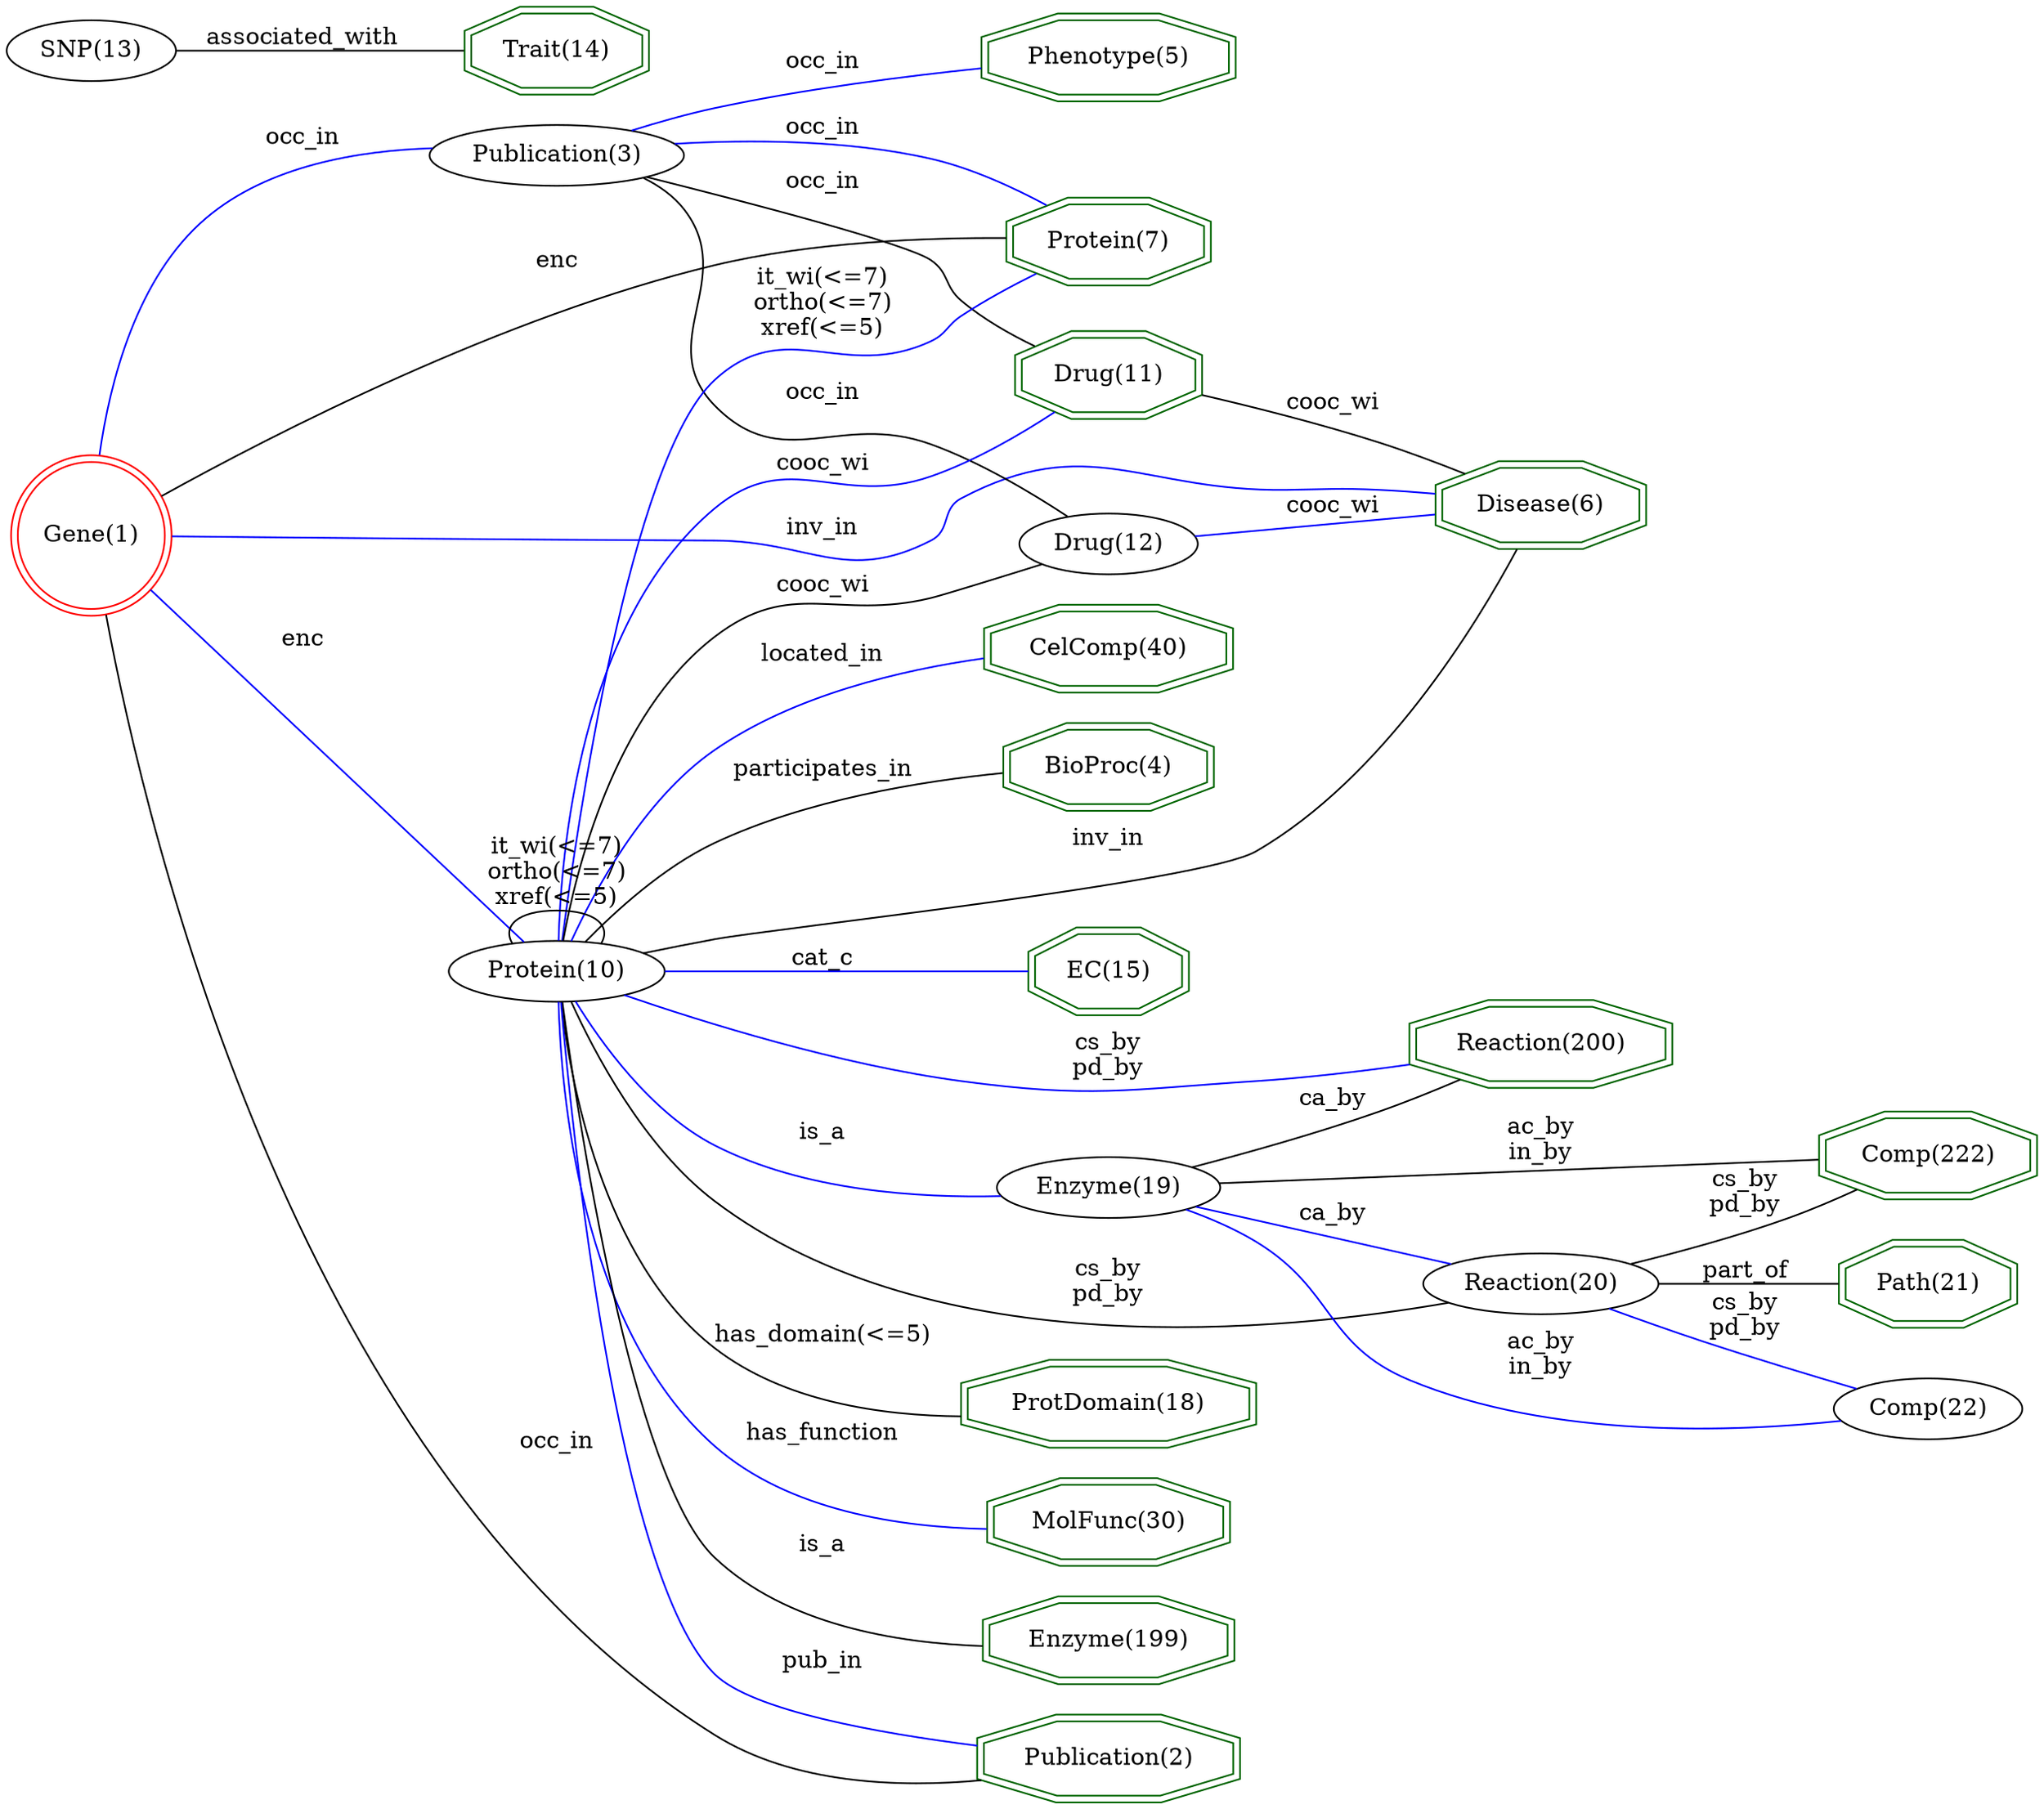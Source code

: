 digraph {
	graph [_draw_="c 9 -#fffffe00 C 7 -#ffffff P 4 0 0 0 1017 1043.44 1017 1043.44 0 ",
		bb="0,0,1043.4,1017",
		dpi=96,
		rankdir=LR,
		xdotversion=1.7
	];
	node [label="\N"];
	"EC(15)"	[_draw_="c 7 -#006400 p 8 585.35 264.54 585.35 279.46 562.33 290 529.77 290 506.75 279.46 506.75 264.54 529.77 254 562.33 254 c 7 -#006400 \
p 8 589.34 261.97 589.34 282.03 563.2 294 528.9 294 502.76 282.03 502.76 261.97 528.9 250 563.2 250 ",
		_ldraw_="F 14 11 -Times-Roman c 7 -#000000 T 546.05 268.3 0 40 6 -EC(15) ",
		color=darkgreen,
		height=0.61111,
		pos="546.05,272",
		shape=doubleoctagon,
		width=1.2054];
	"Comp(222)"	[_draw_="c 7 -#006400 p 8 1039.23 250.54 1039.23 265.46 1006.39 276 959.93 276 927.08 265.46 927.08 250.54 959.93 240 1006.39 240 c 7 -#006400 \
p 8 1043.22 247.62 1043.22 268.38 1007.01 280 959.31 280 923.1 268.38 923.1 247.62 959.31 236 1007.01 236 ",
		_ldraw_="F 14 11 -Times-Roman c 7 -#000000 T 983.16 254.3 0 64 9 -Comp(222) ",
		color=darkgreen,
		height=0.61111,
		pos="983.16,258",
		shape=doubleoctagon,
		width=1.6744];
	"Disease(6)"	[_draw_="c 7 -#006400 p 8 828.86 710.54 828.86 725.46 798.34 736 755.17 736 724.64 725.46 724.64 710.54 755.17 700 798.34 700 c 7 -#006400 \
p 8 832.87 707.69 832.87 728.31 799.01 740 754.49 740 720.63 728.31 720.63 707.69 754.49 696 799.01 696 ",
		_ldraw_="F 14 11 -Times-Roman c 7 -#000000 T 776.75 714.3 0 58 10 -Disease(6) ",
		color=darkgreen,
		height=0.61111,
		pos="776.75,718",
		shape=doubleoctagon,
		width=1.5572];
	"Phenotype(5)"	[_draw_="c 7 -#006400 p 8 608.77 987.54 608.77 1002.46 572.03 1013 520.07 1013 483.34 1002.46 483.34 987.54 520.07 977 572.03 977 c 7 -#006400 \
p 8 612.77 984.53 612.77 1005.47 572.59 1017 519.51 1017 479.33 1005.47 479.33 984.53 519.51 973 572.59 973 ",
		_ldraw_="F 14 11 -Times-Roman c 7 -#000000 T 546.05 991.3 0 73 12 -Phenotype(5) ",
		color=darkgreen,
		height=0.61111,
		pos="546.05,995",
		shape=doubleoctagon,
		width=1.8503];
	"Drug(11)"	[_draw_="c 7 -#006400 p 8 593.31 783.54 593.31 798.46 565.63 809 526.48 809 498.79 798.46 498.79 783.54 526.48 773 565.63 773 c 7 -#006400 \
p 8 597.32 780.79 597.32 801.21 566.37 813 525.74 813 494.78 801.21 494.78 780.79 525.74 769 566.37 769 ",
		_ldraw_="F 14 11 -Times-Roman c 7 -#000000 T 546.05 787.3 0 51 8 -Drug(11) ",
		color=darkgreen,
		height=0.61111,
		pos="546.05,791",
		shape=doubleoctagon,
		width=1.4204];
	"Drug(11)" -> "Disease(6)"	[_draw_="c 7 -#000000 B 7 596.4 780.4 623.85 774.02 658.46 765.17 688.62 755 705.6 749.28 723.91 741.72 739.35 734.93 ",
		_ldraw_="F 14 11 -Times-Roman c 7 -#000000 T 665.62 771.8 0 46 7 -cooc_wi ",
		arrowhead=none,
		color=black,
		label=cooc_wi,
		lp="665.62,775.5",
		pos="596.4,780.4 623.85,774.02 658.46,765.17 688.62,755 705.6,749.28 723.91,741.72 739.35,734.93"];
	"Protein(7)"	[_draw_="c 7 -#006400 p 8 595.95 878.54 595.95 893.46 566.72 904 525.38 904 496.15 893.46 496.15 878.54 525.38 868 566.72 868 c 7 -#006400 \
p 8 599.95 875.73 599.95 896.27 567.42 908 524.69 908 492.16 896.27 492.16 875.73 524.69 864 567.42 864 ",
		_ldraw_="F 14 11 -Times-Roman c 7 -#000000 T 546.05 882.3 0 55 10 -Protein(7) ",
		color=darkgreen,
		height=0.61111,
		pos="546.05,886",
		shape=doubleoctagon,
		width=1.4986];
	"Path(21)"	[_draw_="c 7 -#006400 p 8 1027.31 178.54 1027.31 193.46 1001.45 204 964.87 204 939 193.46 939 178.54 964.87 168 1001.45 168 c 7 -#006400 \
p 8 1031.3 175.85 1031.3 196.15 1002.23 208 964.09 208 935.02 196.15 935.02 175.85 964.09 164 1002.23 164 ",
		_ldraw_="F 14 11 -Times-Roman c 7 -#000000 T 983.16 182.3 0 47 8 -Path(21) ",
		color=darkgreen,
		height=0.61111,
		pos="983.16,186",
		shape=doubleoctagon,
		width=1.3422];
	"Reaction(200)"	[_draw_="c 7 -#006400 p 8 843 329.54 843 344.46 804.19 355 749.31 355 710.5 344.46 710.5 329.54 749.31 319 804.19 319 c 7 -#006400 p 8 847.01 \
326.49 847.01 347.51 804.73 359 748.77 359 706.49 347.51 706.49 326.49 748.77 315 804.73 315 ",
		_ldraw_="F 14 11 -Times-Roman c 7 -#000000 T 776.75 333.3 0 78 13 -Reaction(200) ",
		color=darkgreen,
		height=0.61111,
		pos="776.75,337",
		shape=doubleoctagon,
		width=1.948];
	"ProtDomain(18)"	[_draw_="c 7 -#006400 p 8 620.69 148.54 620.69 163.46 576.97 174 515.14 174 471.42 163.46 471.42 148.54 515.14 138 576.97 138 c 7 -#006400 \
p 8 624.69 145.39 624.69 166.61 577.44 178 514.66 178 467.41 166.61 467.41 145.39 514.66 134 577.44 134 ",
		_ldraw_="F 14 11 -Times-Roman c 7 -#000000 T 546.05 152.3 0 90 14 -ProtDomain(18) ",
		color=darkgreen,
		height=0.61111,
		pos="546.05,156",
		shape=doubleoctagon,
		width=2.1825];
	"MolFunc(30)"	[_draw_="c 7 -#006400 p 8 608.77 14.54 608.77 29.46 572.03 40 520.07 40 483.34 29.46 483.34 14.54 520.07 4 572.03 4 c 7 -#006400 p 8 612.77 \
11.53 612.77 32.47 572.59 44 519.51 44 479.33 32.47 479.33 11.53 519.51 0 572.59 0 ",
		_ldraw_="F 14 11 -Times-Roman c 7 -#000000 T 546.05 18.3 0 73 11 -MolFunc(30) ",
		color=darkgreen,
		height=0.61111,
		pos="546.05,22",
		shape=doubleoctagon,
		width=1.8503];
	"Enzyme(199)"	[_draw_="c 7 -#006400 p 8 610.09 567.54 610.09 582.46 572.58 593 519.53 593 482.02 582.46 482.02 567.54 519.53 557 572.58 557 c 7 -#006400 \
p 8 614.09 564.51 614.09 585.49 573.13 597 518.98 597 478.02 585.49 478.02 564.51 518.98 553 573.13 553 ",
		_ldraw_="F 14 11 -Times-Roman c 7 -#000000 T 546.05 571.3 0 75 11 -Enzyme(199) ",
		color=darkgreen,
		height=0.61111,
		pos="546.05,575",
		shape=doubleoctagon,
		width=1.8894];
	"CelComp(40)"	[_draw_="c 7 -#006400 p 8 610.98 505.54 610.98 520.46 572.95 531 519.16 531 481.12 520.46 481.12 505.54 519.16 495 572.95 495 c 7 -#006400 \
p 8 615 502.5 615 523.5 573.5 535 518.61 535 477.11 523.5 477.11 502.5 518.61 491 573.5 491 ",
		_ldraw_="F 14 11 -Times-Roman c 7 -#000000 T 546.05 509.3 0 76 11 -CelComp(40) ",
		color=darkgreen,
		height=0.61111,
		pos="546.05,513",
		shape=doubleoctagon,
		width=1.9089];
	"BioProc(4)"	[_draw_="c 7 -#006400 p 8 600.38 392.54 600.38 407.46 568.56 418 523.55 418 491.73 407.46 491.73 392.54 523.55 382 568.56 382 c 7 -#006400 \
p 8 604.39 389.66 604.39 410.34 569.2 422 522.9 422 487.71 410.34 487.71 389.66 522.9 378 569.2 378 ",
		_ldraw_="F 14 11 -Times-Roman c 7 -#000000 T 546.05 396.3 0 61 10 -BioProc(4) ",
		color=darkgreen,
		height=0.61111,
		pos="546.05,400",
		shape=doubleoctagon,
		width=1.6158];
	"Publication(2)"	[_draw_="c 7 -#006400 p 8 612.3 629.54 612.3 644.46 573.49 655 518.61 655 479.8 644.46 479.8 629.54 518.61 619 573.49 619 c 7 -#006400 p \
8 616.31 626.49 616.31 647.51 574.03 659 518.08 659 475.8 647.51 475.8 626.49 518.08 615 574.03 615 ",
		_ldraw_="F 14 11 -Times-Roman c 7 -#000000 T 546.05 633.3 0 78 14 -Publication(2) ",
		color=darkgreen,
		height=0.61111,
		pos="546.05,637",
		shape=doubleoctagon,
		width=1.948];
	"Trait(14)"	[_draw_="c 7 -#006400 p 8 317.32 987.54 317.32 1002.46 290.42 1013 252.36 1013 225.45 1002.46 225.45 987.54 252.36 977 290.42 977 c 7 -#006400 \
p 8 321.34 984.82 321.34 1005.18 291.18 1017 251.6 1017 221.43 1005.18 221.43 984.82 251.6 973 291.18 973 ",
		_ldraw_="F 14 11 -Times-Roman c 7 -#000000 T 271.39 991.3 0 49 9 -Trait(14) ",
		color=darkgreen,
		height=0.61111,
		pos="271.39,995",
		shape=doubleoctagon,
		width=1.3813];
	"Gene(1)"	[_draw_="c 7 -#ff0000 e 43.65 712 39.78 39.78 c 7 -#ff0000 e 43.65 712 43.79 43.79 ",
		_ldraw_="F 14 11 -Times-Roman c 7 -#000000 T 43.65 708.3 0 45 7 -Gene(1) ",
		color=red,
		height=1.2124,
		pos="43.646,712",
		shape=doublecircle,
		width=1.2124];
	"Gene(1)" -> "Disease(6)"	[_draw_="c 7 -#0000ff B 19 87.45 711.45 146.59 710.72 256.63 709.46 350.48 709 394.48 708.78 407.62 695.46 449.48 709 458.87 712.04 458.14 \
718.83 467.48 722 541.23 747.01 564.76 725.89 642.62 727 663.06 727.29 668.21 728.05 688.62 727 698.95 726.47 709.94 725.58 720.51 \
724.57 ",
		_ldraw_="F 14 11 -Times-Roman c 7 -#000000 T 399.98 712.8 0 35 6 -inv_in ",
		arrowhead=none,
		color=blue,
		label=inv_in,
		lp="399.98,716.5",
		pos="87.446,711.45 146.59,710.72 256.63,709.46 350.48,709 394.48,708.78 407.62,695.46 449.48,709 458.87,712.04 458.14,718.83 467.48,722 \
541.23,747.01 564.76,725.89 642.62,727 663.06,727.29 668.21,728.05 688.62,727 698.95,726.47 709.94,725.58 720.51,724.57"];
	"Gene(1)" -> "Protein(7)"	[_draw_="c 7 -#000000 B 7 79.79 736.6 134.65 773.52 245.29 842.1 350.48 872 397.07 885.24 452.32 888.06 492.02 887.96 ",
		_ldraw_="F 14 11 -Times-Roman c 7 -#000000 T 271.39 869.8 0 19 3 -enc ",
		arrowhead=none,
		color=black,
		label=enc,
		lp="271.39,873.5",
		pos="79.788,736.6 134.65,773.52 245.29,842.1 350.48,872 397.07,885.24 452.32,888.06 492.02,887.96"];
	"Gene(1)" -> "Publication(2)"	[_draw_="c 7 -#000000 B 10 86.31 701.89 92.65 700.5 99.13 699.15 105.29 698 256.84 669.74 297.08 678.24 449.48 655 460.25 653.36 471.66 651.4 \
482.7 649.39 ",
		_ldraw_="F 14 11 -Times-Roman c 7 -#000000 T 271.39 685.8 0 37 6 -occ_in ",
		arrowhead=none,
		color=black,
		label=occ_in,
		lp="271.39,689.5",
		pos="86.308,701.89 92.649,700.5 99.132,699.15 105.29,698 256.84,669.74 297.08,678.24 449.48,655 460.25,653.36 471.66,651.4 482.7,649.39"];
	"Publication(3)"	[_draw_="c 7 -#000000 e 271.39 937 61.19 18 ",
		_ldraw_="F 14 11 -Times-Roman c 7 -#000000 T 271.39 933.3 0 78 14 -Publication(3) ",
		height=0.5,
		pos="271.39,937",
		width=1.6971];
	"Gene(1)" -> "Publication(3)"	[_draw_="c 7 -#0000ff B 7 46.73 755.88 51.2 798.82 64.76 863.02 105.29 900 133.5 925.74 175.63 934.88 210.28 937.64 ",
		_ldraw_="F 14 11 -Times-Roman c 7 -#000000 T 148.79 939.8 0 37 6 -occ_in ",
		arrowhead=none,
		color=blue,
		label=occ_in,
		lp="148.79,943.5",
		pos="46.734,755.88 51.201,798.82 64.757,863.02 105.29,900 133.5,925.74 175.63,934.88 210.28,937.64"];
	"Protein(10)"	[_draw_="c 7 -#000000 e 271.39 458 50.89 18 ",
		_ldraw_="F 14 11 -Times-Roman c 7 -#000000 T 271.39 454.3 0 62 11 -Protein(10) ",
		height=0.5,
		pos="271.39,458",
		width=1.4082];
	"Gene(1)" -> "Protein(10)"	[_draw_="c 7 -#0000ff B 7 72.17 678.81 82.46 666.53 94.32 652.55 105.29 640 159.06 578.49 224.77 507.16 254.47 475.13 ",
		_ldraw_="F 14 11 -Times-Roman c 7 -#000000 T 148.79 643.8 0 19 3 -enc ",
		arrowhead=none,
		color=blue,
		label=enc,
		lp="148.79,647.5",
		pos="72.171,678.81 82.465,666.53 94.321,652.55 105.29,640 159.06,578.49 224.77,507.16 254.47,475.13"];
	"Publication(3)" -> "Phenotype(5)"	[_draw_="c 7 -#0000ff B 7 310.17 950.92 322.85 955.23 337.16 959.71 350.48 963 392.86 973.47 441.28 981.45 479.23 986.82 ",
		_ldraw_="F 14 11 -Times-Roman c 7 -#000000 T 399.98 985.8 0 37 6 -occ_in ",
		arrowhead=none,
		color=blue,
		label=occ_in,
		lp="399.98,989.5",
		pos="310.17,950.92 322.85,955.23 337.16,959.71 350.48,963 392.86,973.47 441.28,981.45 479.23,986.82"];
	"Publication(3)" -> "Drug(11)"	[_draw_="c 7 -#000000 B 10 315.95 924.47 360.82 911.08 427.25 889.8 449.48 875 459.44 868.37 458.85 863.27 467.48 855 483.87 839.3 503.62 \
823.04 519.09 810.84 ",
		_ldraw_="F 14 11 -Times-Roman c 7 -#000000 T 399.98 917.8 0 37 6 -occ_in ",
		arrowhead=none,
		color=black,
		label=occ_in,
		lp="399.98,921.5",
		pos="315.95,924.47 360.82,911.08 427.25,889.8 449.48,875 459.44,868.37 458.85,863.27 467.48,855 483.87,839.3 503.62,823.04 519.09,810.84"];
	"Publication(3)" -> "Protein(7)"	[_draw_="c 7 -#0000ff B 7 329.45 942.93 364.58 944.97 410.23 944.71 449.48 935 473.37 929.09 498.04 916.25 516.32 905.19 ",
		_ldraw_="F 14 11 -Times-Roman c 7 -#000000 T 399.98 947.8 0 37 6 -occ_in ",
		arrowhead=none,
		color=blue,
		label=occ_in,
		lp="399.98,951.5",
		pos="329.45,942.93 364.58,944.97 410.23,944.71 449.48,935 473.37,929.09 498.04,916.25 516.32,905.19"];
	"Drug(12)"	[_draw_="c 7 -#000000 e 546.05 695 43.59 18 ",
		_ldraw_="F 14 11 -Times-Roman c 7 -#000000 T 546.05 691.3 0 51 8 -Drug(12) ",
		height=0.5,
		pos="546.05,695",
		width=1.2096];
	"Publication(3)" -> "Drug(12)"	[_draw_="c 7 -#000000 B 13 311.09 923.18 319.28 918.57 327.07 912.61 332.48 905 362.7 862.47 314.99 827.24 350.48 789 381.21 755.89 408.49 \
784.98 449.48 766 479.49 752.11 509.32 727.84 527.47 711.6 ",
		_ldraw_="F 14 11 -Times-Roman c 7 -#000000 T 399.98 792.8 0 37 6 -occ_in ",
		arrowhead=none,
		color=black,
		label=occ_in,
		lp="399.98,796.5",
		pos="311.09,923.18 319.28,918.57 327.07,912.61 332.48,905 362.7,862.47 314.99,827.24 350.48,789 381.21,755.89 408.49,784.98 449.48,766 \
479.49,752.11 509.32,727.84 527.47,711.6"];
	"Drug(12)" -> "Disease(6)"	[_draw_="c 7 -#0000ff B 4 588.47 699.17 625.41 702.88 679.78 708.35 720.44 712.44 ",
		_ldraw_="F 14 11 -Times-Roman c 7 -#000000 T 665.62 713.8 0 46 7 -cooc_wi ",
		arrowhead=none,
		color=blue,
		label=cooc_wi,
		lp="665.62,717.5",
		pos="588.47,699.17 625.41,702.88 679.78,708.35 720.44,712.44"];
	"Protein(10)" -> "EC(15)"	[_draw_="c 7 -#0000ff B 7 275.73 439.91 282.91 406.5 303.2 335.37 350.48 301 394.82 268.77 460.04 265.55 502.53 267.64 ",
		_ldraw_="F 14 11 -Times-Roman c 7 -#000000 T 399.98 304.8 0 29 5 -cat_c ",
		arrowhead=none,
		color=blue,
		label=cat_c,
		lp="399.98,308.5",
		pos="275.73,439.91 282.91,406.5 303.2,335.37 350.48,301 394.82,268.77 460.04,265.55 502.53,267.64"];
	"Protein(10)" -> "Disease(6)"	[_draw_="c 7 -#000000 B 7 320.87 453.63 405.15 446.94 574.47 437.8 624.62 467 713.2 518.57 755.97 644.46 770.16 695.73 ",
		_ldraw_="F 14 11 -Times-Roman c 7 -#000000 T 546.05 470.8 0 35 6 -inv_in ",
		arrowhead=none,
		color=black,
		label=inv_in,
		lp="546.05,474.5",
		pos="320.87,453.63 405.15,446.94 574.47,437.8 624.62,467 713.2,518.57 755.97,644.46 770.16,695.73"];
	"Protein(10)" -> "Drug(11)"	[_draw_="c 7 -#0000ff B 13 278.64 475.82 290.21 509.16 315.32 583.34 332.48 647 342.08 682.61 324.03 702.3 350.48 728 382.62 759.22 406.82 \
733.31 449.48 747 471.22 753.98 494.52 764.63 512.67 773.71 ",
		_ldraw_="F 14 11 -Times-Roman c 7 -#000000 T 399.98 750.8 0 46 7 -cooc_wi ",
		arrowhead=none,
		color=blue,
		label=cooc_wi,
		lp="399.98,754.5",
		pos="278.64,475.82 290.21,509.16 315.32,583.34 332.48,647 342.08,682.61 324.03,702.3 350.48,728 382.62,759.22 406.82,733.31 449.48,747 \
471.22,753.98 494.52,764.63 512.67,773.71"];
	"Protein(10)" -> "Protein(7)"	[_draw_="c 7 -#0000ff B 13 279.38 475.93 292.04 509.14 318.71 582.69 332.48 647 339.84 681.34 327.11 777.79 350.48 804 380.55 837.71 407.71 \
809.8 449.48 827 474.18 837.17 499.82 853.35 518.31 866.2 ",
		_ldraw_="F 14 11 -Times-Roman c 7 -#000000 T 399.98 860.8 0 61 10 -it_wi(<=7) F 14 11 -Times-Roman c 7 -#000000 T 399.98 845.8 0 61 10 -ortho(<=\
7) F 14 11 -Times-Roman c 7 -#000000 T 399.98 830.8 0 55 9 -xref(<=5) ",
		arrowhead=none,
		color=blue,
		label="it_wi(<=7)\northo(<=7)\nxref(<=5)",
		lp="399.98,849.5",
		pos="279.38,475.93 292.04,509.14 318.71,582.69 332.48,647 339.84,681.34 327.11,777.79 350.48,804 380.55,837.71 407.71,809.8 449.48,827 \
474.18,837.17 499.82,853.35 518.31,866.2"];
	"Protein(10)" -> "Reaction(200)"	[_draw_="c 7 -#0000ff B 7 291.4 441.21 324.42 413.32 395.72 358.59 467.48 339 547.25 317.22 643.02 321 706.42 327.42 ",
		_ldraw_="F 14 11 -Times-Roman c 7 -#000000 T 546.05 357.8 0 32 5 -cs_by F 14 11 -Times-Roman c 7 -#000000 T 546.05 342.8 0 34 5 -pd_by ",
		arrowhead=none,
		color=blue,
		label="cs_by\npd_by",
		lp="546.05,354",
		pos="291.4,441.21 324.42,413.32 395.72,358.59 467.48,339 547.25,317.22 643.02,321 706.42,327.42"];
	"Protein(10)" -> "ProtDomain(18)"	[_draw_="c 7 -#000000 B 7 271.87 439.74 271.58 391.77 277.85 261.32 350.48 195 381.78 166.43 427.91 156.31 467.41 153.51 ",
		_ldraw_="F 14 11 -Times-Roman c 7 -#000000 T 399.98 198.8 0 99 15 -has_domain(<=5) ",
		arrowhead=none,
		color=black,
		label="has_domain(<=5)",
		lp="399.98,202.5",
		pos="271.87,439.74 271.58,391.77 277.85,261.32 350.48,195 381.78,166.43 427.91,156.31 467.41,153.51"];
	"Protein(10)" -> "MolFunc(30)"	[_draw_="c 7 -#0000ff B 7 273.17 439.86 276.67 368.18 293.24 105.91 350.48 51 384.13 18.73 437.21 12.63 479.44 13.96 ",
		_ldraw_="F 14 11 -Times-Roman c 7 -#000000 T 399.98 54.8 0 70 12 -has_function ",
		arrowhead=none,
		color=blue,
		label=has_function,
		lp="399.98,58.5",
		pos="273.17,439.86 276.67,368.18 293.24,105.91 350.48,51 384.13,18.729 437.21,12.627 479.44,13.962"];
	"Protein(10)" -> "Enzyme(199)"	[_draw_="c 7 -#000000 B 7 292.19 474.52 307.37 486.53 329.24 502.45 350.48 513 394.62 534.92 448.19 551.32 487.93 561.72 ",
		_ldraw_="F 14 11 -Times-Roman c 7 -#000000 T 399.98 554.8 0 22 4 -is_a ",
		arrowhead=none,
		color=black,
		label=is_a,
		lp="399.98,558.5",
		pos="292.19,474.52 307.37,486.53 329.24,502.45 350.48,513 394.62,534.92 448.19,551.32 487.93,561.72"];
	"Protein(10)" -> "CelComp(40)"	[_draw_="c 7 -#0000ff B 4 315.89 466.78 361.22 475.92 432.63 490.32 483.69 500.62 ",
		_ldraw_="F 14 11 -Times-Roman c 7 -#000000 T 399.98 497.8 0 57 10 -located_in ",
		arrowhead=none,
		color=blue,
		label=located_in,
		lp="399.98,501.5",
		pos="315.89,466.78 361.22,475.92 432.63,490.32 483.69,500.62"];
	"Protein(10)" -> "BioProc(4)"	[_draw_="c 7 -#000000 B 7 304.58 444.33 318.49 438.87 335.07 432.96 350.48 429 395.96 417.3 448.72 409.8 487.81 405.37 ",
		_ldraw_="F 14 11 -Times-Roman c 7 -#000000 T 399.98 432.8 0 80 15 -participates_in ",
		arrowhead=none,
		color=black,
		label=participates_in,
		lp="399.98,436.5",
		pos="304.58,444.33 318.49,438.87 335.07,432.96 350.48,429 395.96,417.3 448.72,409.8 487.81,405.37"];
	"Protein(10)" -> "Publication(2)"	[_draw_="c 7 -#0000ff B 10 280.27 475.86 292.06 500.55 316.57 544.89 350.48 570 387.65 597.51 405.76 586.94 449.48 602 465.85 607.64 483.7 \
614.09 499.48 619.91 ",
		_ldraw_="F 14 11 -Times-Roman c 7 -#000000 T 399.98 605.8 0 38 6 -pub_in ",
		arrowhead=none,
		color=blue,
		label=pub_in,
		lp="399.98,609.5",
		pos="280.27,475.86 292.06,500.55 316.57,544.89 350.48,570 387.65,597.51 405.76,586.94 449.48,602 465.85,607.64 483.7,614.09 499.48,619.91"];
	"Protein(10)" -> "Drug(12)"	[_draw_="c 7 -#000000 B 7 276.79 475.95 285.56 508.24 308.12 576.53 350.48 617 394.03 658.61 462.59 679.02 505.62 688.25 ",
		_ldraw_="F 14 11 -Times-Roman c 7 -#000000 T 399.98 676.8 0 46 7 -cooc_wi ",
		arrowhead=none,
		color=black,
		label=cooc_wi,
		lp="399.98,680.5",
		pos="276.79,475.95 285.56,508.24 308.12,576.53 350.48,617 394.03,658.61 462.59,679.02 505.62,688.25"];
	"Protein(10)" -> "Protein(10)"	[_draw_="c 7 -#000000 B 7 249.94 474.66 245.18 484.62 252.33 494 271.39 494 290.45 494 297.6 484.62 292.83 474.66 ",
		_ldraw_="F 14 11 -Times-Roman c 7 -#000000 T 271.39 527.8 0 61 10 -it_wi(<=7) F 14 11 -Times-Roman c 7 -#000000 T 271.39 512.8 0 61 10 -ortho(<=\
7) F 14 11 -Times-Roman c 7 -#000000 T 271.39 497.8 0 55 9 -xref(<=5) ",
		arrowhead=none,
		color=black,
		label="it_wi(<=7)\northo(<=7)\nxref(<=5)",
		lp="271.39,516.5",
		pos="249.94,474.66 245.18,484.62 252.33,494 271.39,494 290.45,494 297.6,484.62 292.83,474.66"];
	"Reaction(20)"	[_draw_="c 7 -#000000 e 776.75 186 56.59 18 ",
		_ldraw_="F 14 11 -Times-Roman c 7 -#000000 T 776.75 182.3 0 71 12 -Reaction(20) ",
		height=0.5,
		pos="776.75,186",
		width=1.5707];
	"Protein(10)" -> "Reaction(20)"	[_draw_="c 7 -#000000 B 13 272 439.83 271.85 388.57 278.1 240.84 350.48 152 429.09 55.52 507.56 52.78 624.62 95 669.16 111.06 665.23 140.02 \
706.62 163 714.81 167.54 724.03 171.38 733.02 174.54 ",
		_ldraw_="F 14 11 -Times-Roman c 7 -#000000 T 546.05 113.8 0 32 5 -cs_by F 14 11 -Times-Roman c 7 -#000000 T 546.05 98.8 0 34 5 -pd_by ",
		arrowhead=none,
		color=black,
		label="cs_by\npd_by",
		lp="546.05,110",
		pos="272,439.83 271.85,388.57 278.1,240.84 350.48,152 429.09,55.522 507.56,52.776 624.62,95 669.16,111.06 665.23,140.02 706.62,163 714.81,\
167.54 724.03,171.38 733.02,174.54"];
	"Enzyme(19)"	[_draw_="c 7 -#000000 e 546.05 214 54.69 18 ",
		_ldraw_="F 14 11 -Times-Roman c 7 -#000000 T 546.05 210.3 0 68 10 -Enzyme(19) ",
		height=0.5,
		pos="546.05,214",
		width=1.5165];
	"Protein(10)" -> "Enzyme(19)"	[_draw_="c 7 -#0000ff B 7 273.52 439.71 277.09 398.97 291.68 300.43 350.48 251 389.7 218.03 449.18 210.91 492.05 210.71 ",
		_ldraw_="F 14 11 -Times-Roman c 7 -#000000 T 399.98 254.8 0 22 4 -is_a ",
		arrowhead=none,
		color=blue,
		label=is_a,
		lp="399.98,258.5",
		pos="273.52,439.71 277.09,398.97 291.68,300.43 350.48,251 389.7,218.03 449.18,210.91 492.05,210.71"];
	"Reaction(20)" -> "Comp(222)"	[_draw_="c 7 -#000000 B 7 819.92 197.72 844.85 204.95 876.91 214.77 904.88 225 917.76 229.71 931.6 235.41 943.96 240.74 ",
		_ldraw_="F 14 11 -Times-Roman c 7 -#000000 T 884.88 243.8 0 32 5 -cs_by F 14 11 -Times-Roman c 7 -#000000 T 884.88 228.8 0 34 5 -pd_by ",
		arrowhead=none,
		color=black,
		label="cs_by\npd_by",
		lp="884.88,240",
		pos="819.92,197.72 844.85,204.95 876.91,214.77 904.88,225 917.76,229.71 931.6,235.41 943.96,240.74"];
	"Reaction(20)" -> "Path(21)"	[_draw_="c 7 -#000000 B 4 833.34 186 865.14 186 904.6 186 934.9 186 ",
		_ldraw_="F 14 11 -Times-Roman c 7 -#000000 T 884.88 189.8 0 40 7 -part_of ",
		arrowhead=none,
		color=black,
		label=part_of,
		lp="884.88,193.5",
		pos="833.34,186 865.14,186 904.6,186 934.9,186"];
	"Comp(22)"	[_draw_="c 7 -#000000 e 983.16 114 47.39 18 ",
		_ldraw_="F 14 11 -Times-Roman c 7 -#000000 T 983.16 110.3 0 57 8 -Comp(22) ",
		height=0.5,
		pos="983.16,114",
		width=1.3179];
	"Reaction(20)" -> "Comp(22)"	[_draw_="c 7 -#0000ff B 7 812.34 171.96 828.26 165.64 847.44 158.22 864.88 152 891.79 142.4 922.53 132.48 945.78 125.18 ",
		_ldraw_="F 14 11 -Times-Roman c 7 -#000000 T 884.88 170.8 0 32 5 -cs_by F 14 11 -Times-Roman c 7 -#000000 T 884.88 155.8 0 34 5 -pd_by ",
		arrowhead=none,
		color=blue,
		label="cs_by\npd_by",
		lp="884.88,167",
		pos="812.34,171.96 828.26,165.64 847.44,158.22 864.88,152 891.79,142.4 922.53,132.48 945.78,125.18"];
	"Enzyme(19)" -> "Comp(222)"	[_draw_="c 7 -#000000 B 7 595.35 221.8 657.51 231.48 768.91 247.6 864.88 255 883.77 256.46 904.41 257.25 923.04 257.67 ",
		_ldraw_="F 14 11 -Times-Roman c 7 -#000000 T 776.75 272.8 0 33 5 -ac_by F 14 11 -Times-Roman c 7 -#000000 T 776.75 257.8 0 31 5 -in_by ",
		arrowhead=none,
		color=black,
		label="ac_by\nin_by",
		lp="776.75,269",
		pos="595.35,221.8 657.51,231.48 768.91,247.6 864.88,255 883.77,256.46 904.41,257.25 923.04,257.67"];
	"Enzyme(19)" -> "Reaction(200)"	[_draw_="c 7 -#000000 B 10 592.92 223.41 604.24 227.4 615.67 233.04 624.62 241 638.29 253.15 629.46 265.3 642.62 278 646.2 281.46 695.77 \
302.99 733.38 319.05 ",
		_ldraw_="F 14 11 -Times-Roman c 7 -#000000 T 665.62 303.8 0 33 5 -ca_by ",
		arrowhead=none,
		color=black,
		label=ca_by,
		lp="665.62,307.5",
		pos="592.92,223.41 604.24,227.4 615.67,233.04 624.62,241 638.29,253.15 629.46,265.3 642.62,278 646.2,281.46 695.77,302.99 733.38,319.05"];
	"Enzyme(19)" -> "Reaction(20)"	[_draw_="c 7 -#0000ff B 4 597.52 207.82 635.01 203.23 685.99 196.99 723.82 192.36 ",
		_ldraw_="F 14 11 -Times-Roman c 7 -#000000 T 665.62 205.8 0 33 5 -ca_by ",
		arrowhead=none,
		color=blue,
		label=ca_by,
		lp="665.62,209.5",
		pos="597.52,207.82 635.01,203.23 685.99,196.99 723.82,192.36"];
	"Enzyme(19)" -> "Comp(22)"	[_draw_="c 7 -#0000ff B 10 587.81 202.21 599.95 198.07 613.08 192.94 624.62 187 664.31 166.57 664.46 143.68 706.62 129 784.22 101.99 881.51 \
104.44 937.28 108.99 ",
		_ldraw_="F 14 11 -Times-Roman c 7 -#000000 T 776.75 147.8 0 33 5 -ac_by F 14 11 -Times-Roman c 7 -#000000 T 776.75 132.8 0 31 5 -in_by ",
		arrowhead=none,
		color=blue,
		label="ac_by\nin_by",
		lp="776.75,144",
		pos="587.81,202.21 599.95,198.07 613.08,192.94 624.62,187 664.31,166.57 664.46,143.68 706.62,129 784.22,101.99 881.51,104.44 937.28,108.99"];
	"SNP(13)"	[_draw_="c 7 -#000000 e 43.65 995 41.69 18 ",
		_ldraw_="F 14 11 -Times-Roman c 7 -#000000 T 43.65 991.3 0 48 7 -SNP(13) ",
		height=0.5,
		pos="43.646,995",
		width=1.1555];
	"SNP(13)" -> "Trait(14)"	[_draw_="c 7 -#000000 B 4 85.27 995 123.47 995 180.74 995 221.45 995 ",
		_ldraw_="F 14 11 -Times-Roman c 7 -#000000 T 148.79 998.8 0 87 15 -associated_with ",
		arrowhead=none,
		color=black,
		label=associated_with,
		lp="148.79,1002.5",
		pos="85.265,995 123.47,995 180.74,995 221.45,995"];
}

